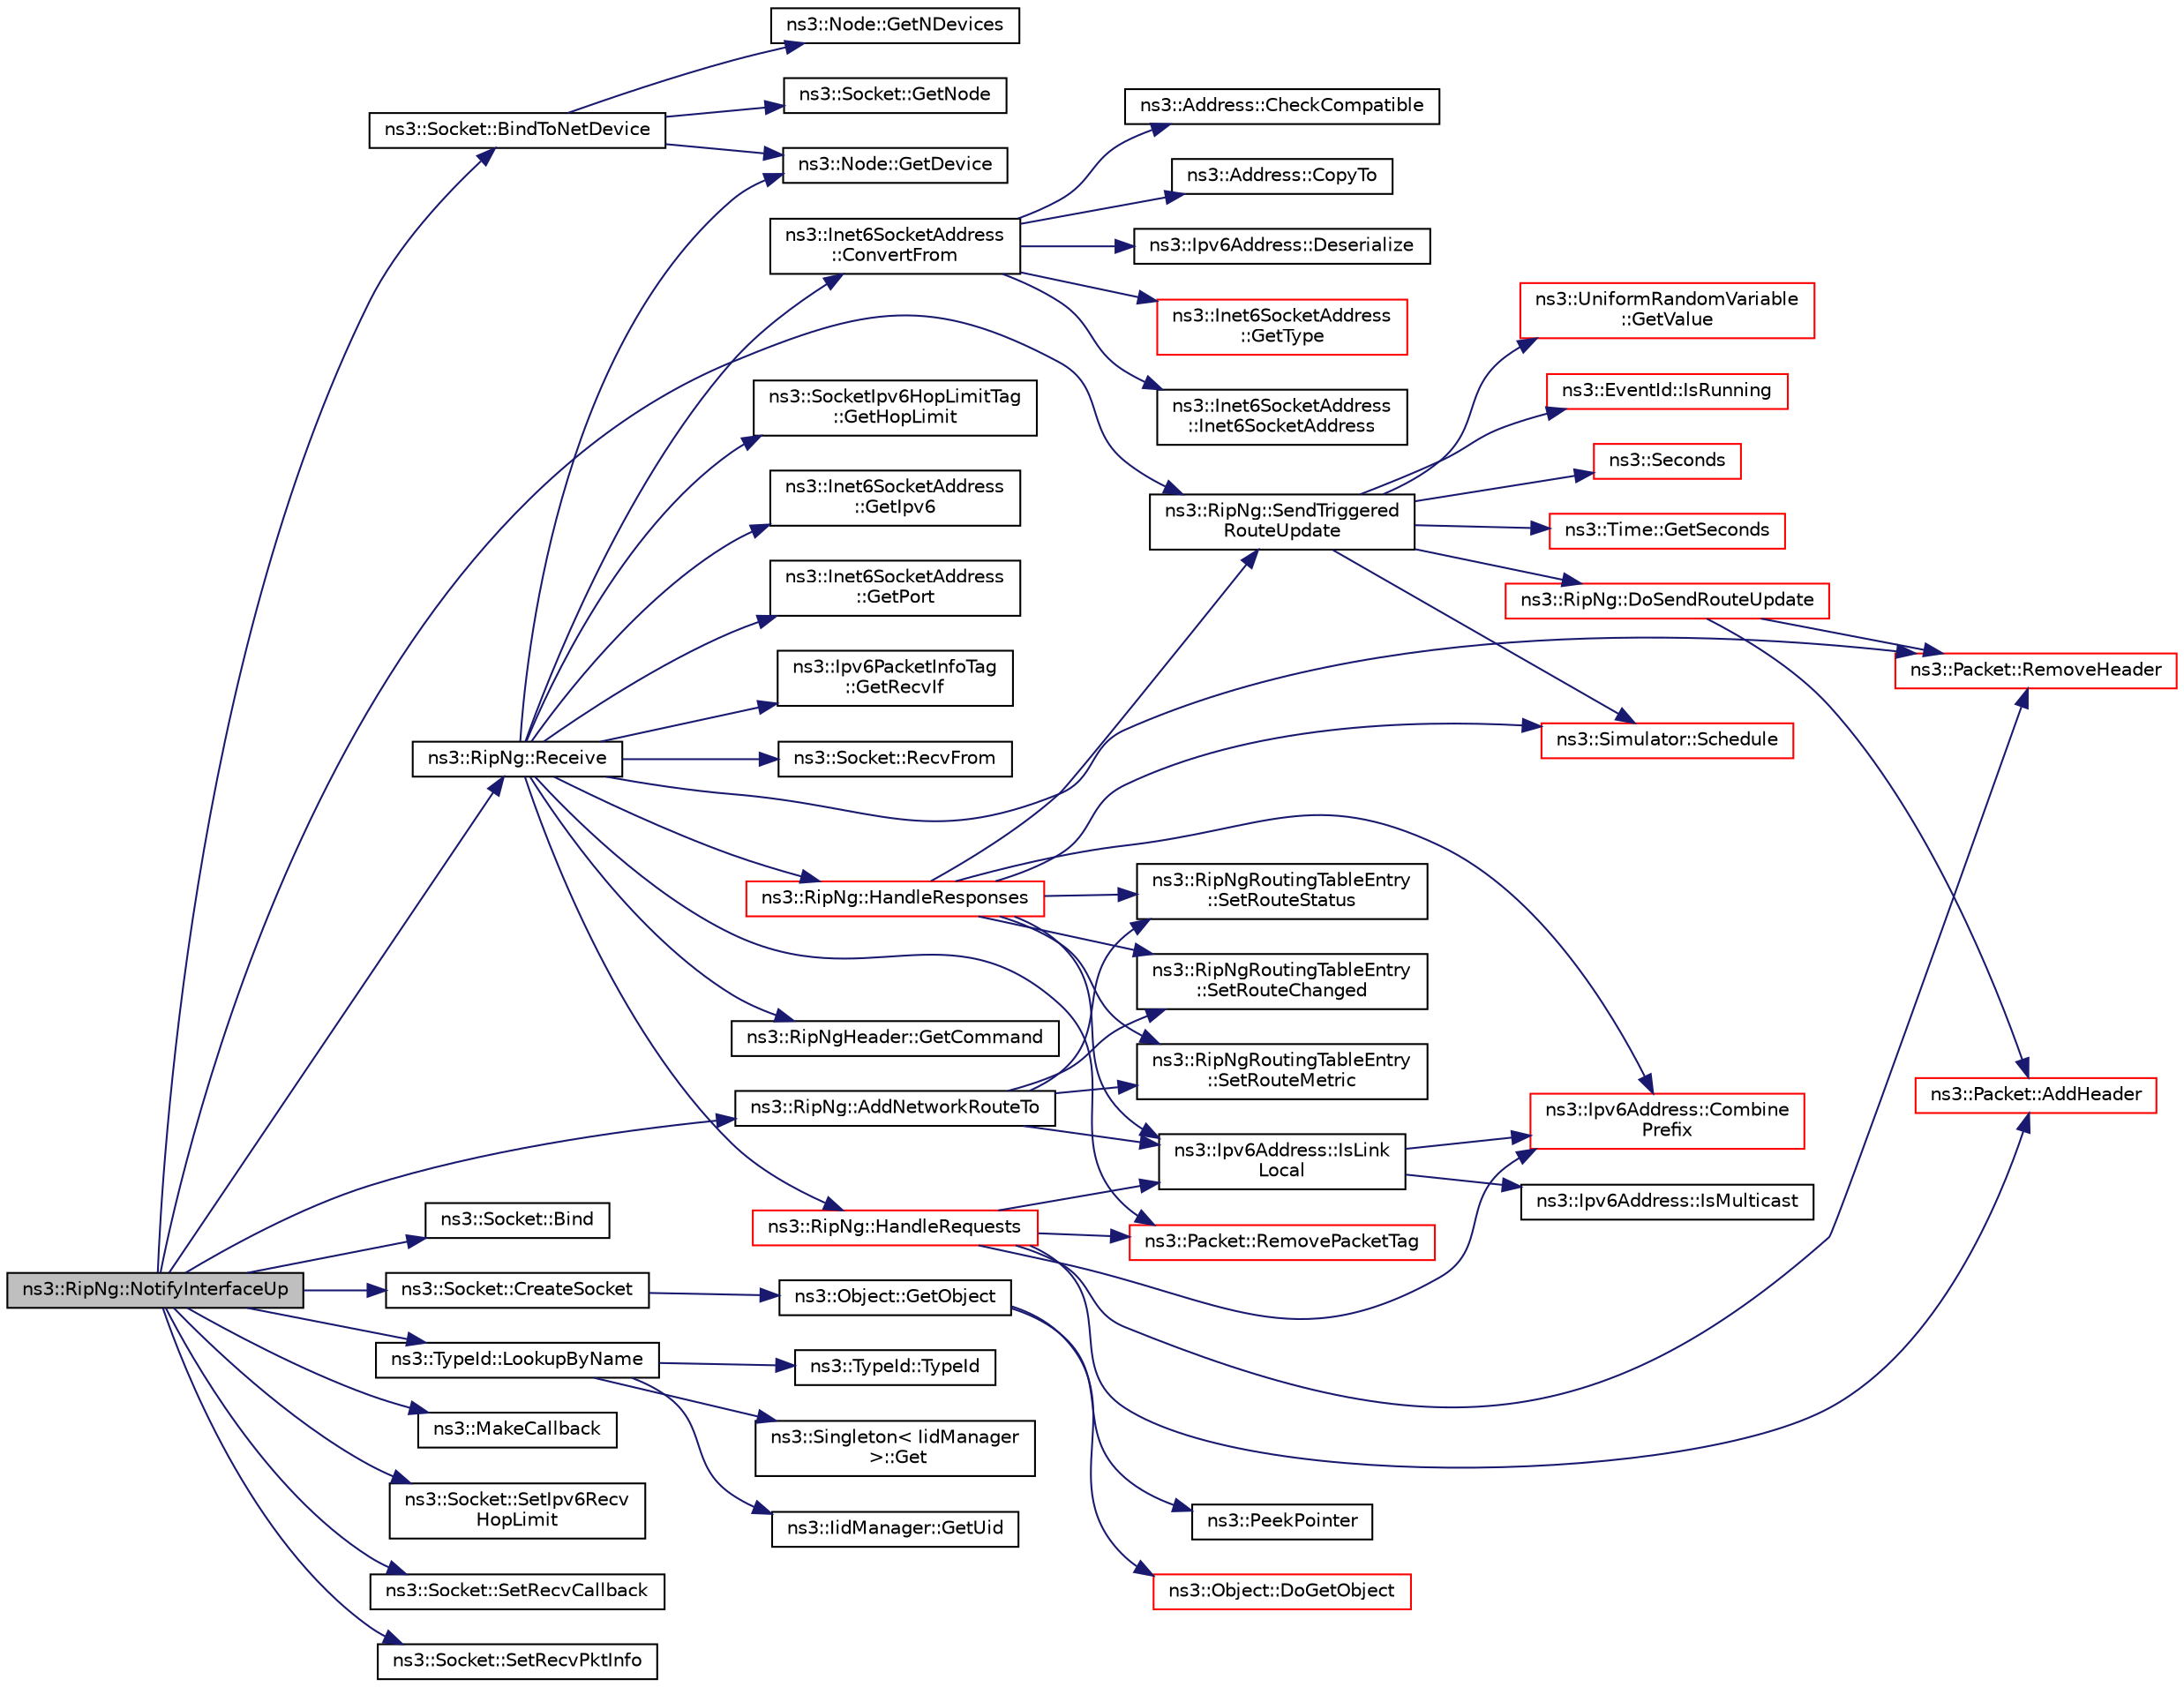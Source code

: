 digraph "ns3::RipNg::NotifyInterfaceUp"
{
 // LATEX_PDF_SIZE
  edge [fontname="Helvetica",fontsize="10",labelfontname="Helvetica",labelfontsize="10"];
  node [fontname="Helvetica",fontsize="10",shape=record];
  rankdir="LR";
  Node1 [label="ns3::RipNg::NotifyInterfaceUp",height=0.2,width=0.4,color="black", fillcolor="grey75", style="filled", fontcolor="black",tooltip="Notify when specified interface goes UP."];
  Node1 -> Node2 [color="midnightblue",fontsize="10",style="solid",fontname="Helvetica"];
  Node2 [label="ns3::RipNg::AddNetworkRouteTo",height=0.2,width=0.4,color="black", fillcolor="white", style="filled",URL="$classns3_1_1_rip_ng.html#a9d8c7bb0b6622946c347a88dabc06802",tooltip="Add route to network."];
  Node2 -> Node3 [color="midnightblue",fontsize="10",style="solid",fontname="Helvetica"];
  Node3 [label="ns3::Ipv6Address::IsLink\lLocal",height=0.2,width=0.4,color="black", fillcolor="white", style="filled",URL="$classns3_1_1_ipv6_address.html#a0b549807a9ad8389c7cc82b762b7c1f1",tooltip="If the IPv6 address is a link-local address (fe80::/64)."];
  Node3 -> Node4 [color="midnightblue",fontsize="10",style="solid",fontname="Helvetica"];
  Node4 [label="ns3::Ipv6Address::Combine\lPrefix",height=0.2,width=0.4,color="red", fillcolor="white", style="filled",URL="$classns3_1_1_ipv6_address.html#a3279a6dcdad36e8791f172daaa7be533",tooltip="Combine this address with a prefix."];
  Node3 -> Node7 [color="midnightblue",fontsize="10",style="solid",fontname="Helvetica"];
  Node7 [label="ns3::Ipv6Address::IsMulticast",height=0.2,width=0.4,color="black", fillcolor="white", style="filled",URL="$classns3_1_1_ipv6_address.html#a68f522d40b6db6d383848ea90bc47dd0",tooltip="If the IPv6 address is multicast (ff00::/8)."];
  Node2 -> Node8 [color="midnightblue",fontsize="10",style="solid",fontname="Helvetica"];
  Node8 [label="ns3::RipNgRoutingTableEntry\l::SetRouteChanged",height=0.2,width=0.4,color="black", fillcolor="white", style="filled",URL="$classns3_1_1_rip_ng_routing_table_entry.html#adc76e692e8dcf59a417c24cc18ccff09",tooltip="Set the route as changed."];
  Node2 -> Node9 [color="midnightblue",fontsize="10",style="solid",fontname="Helvetica"];
  Node9 [label="ns3::RipNgRoutingTableEntry\l::SetRouteMetric",height=0.2,width=0.4,color="black", fillcolor="white", style="filled",URL="$classns3_1_1_rip_ng_routing_table_entry.html#aa9cb450cdb14d6890ce3693ca0c15f88",tooltip="Set the route metric."];
  Node2 -> Node10 [color="midnightblue",fontsize="10",style="solid",fontname="Helvetica"];
  Node10 [label="ns3::RipNgRoutingTableEntry\l::SetRouteStatus",height=0.2,width=0.4,color="black", fillcolor="white", style="filled",URL="$classns3_1_1_rip_ng_routing_table_entry.html#affacfc33b16857b44b03ba9352fd214b",tooltip="Set the route status."];
  Node1 -> Node11 [color="midnightblue",fontsize="10",style="solid",fontname="Helvetica"];
  Node11 [label="ns3::Socket::Bind",height=0.2,width=0.4,color="black", fillcolor="white", style="filled",URL="$classns3_1_1_socket.html#ada93439a43de2028b5a8fc6621dad482",tooltip="Allocate a local endpoint for this socket."];
  Node1 -> Node12 [color="midnightblue",fontsize="10",style="solid",fontname="Helvetica"];
  Node12 [label="ns3::Socket::BindToNetDevice",height=0.2,width=0.4,color="black", fillcolor="white", style="filled",URL="$classns3_1_1_socket.html#a9952cd10a2c8c108846027108cc9e44e",tooltip="Bind a socket to specific device."];
  Node12 -> Node13 [color="midnightblue",fontsize="10",style="solid",fontname="Helvetica"];
  Node13 [label="ns3::Node::GetDevice",height=0.2,width=0.4,color="black", fillcolor="white", style="filled",URL="$classns3_1_1_node.html#ad5e10d46d12a255573c53d5db0fc043b",tooltip="Retrieve the index-th NetDevice associated to this node."];
  Node12 -> Node14 [color="midnightblue",fontsize="10",style="solid",fontname="Helvetica"];
  Node14 [label="ns3::Node::GetNDevices",height=0.2,width=0.4,color="black", fillcolor="white", style="filled",URL="$classns3_1_1_node.html#ab160c405a94d258f6fc5e4e3fd33cecd",tooltip=" "];
  Node12 -> Node15 [color="midnightblue",fontsize="10",style="solid",fontname="Helvetica"];
  Node15 [label="ns3::Socket::GetNode",height=0.2,width=0.4,color="black", fillcolor="white", style="filled",URL="$classns3_1_1_socket.html#aba642ad4301c1df47befc0aa9afa2e48",tooltip="Return the node this socket is associated with."];
  Node1 -> Node16 [color="midnightblue",fontsize="10",style="solid",fontname="Helvetica"];
  Node16 [label="ns3::Socket::CreateSocket",height=0.2,width=0.4,color="black", fillcolor="white", style="filled",URL="$classns3_1_1_socket.html#ad448a62bb50ad3dbac59c879a885a8d2",tooltip="This method wraps the creation of sockets that is performed on a given node by a SocketFactory specif..."];
  Node16 -> Node17 [color="midnightblue",fontsize="10",style="solid",fontname="Helvetica"];
  Node17 [label="ns3::Object::GetObject",height=0.2,width=0.4,color="black", fillcolor="white", style="filled",URL="$classns3_1_1_object.html#ad21f5401ff705cd29c37f931ea3afc18",tooltip="Get a pointer to the requested aggregated Object."];
  Node17 -> Node18 [color="midnightblue",fontsize="10",style="solid",fontname="Helvetica"];
  Node18 [label="ns3::Object::DoGetObject",height=0.2,width=0.4,color="red", fillcolor="white", style="filled",URL="$classns3_1_1_object.html#a7c009975f7c0994cb47a69f713745e0a",tooltip="Find an Object of TypeId tid in the aggregates of this Object."];
  Node17 -> Node32 [color="midnightblue",fontsize="10",style="solid",fontname="Helvetica"];
  Node32 [label="ns3::PeekPointer",height=0.2,width=0.4,color="black", fillcolor="white", style="filled",URL="$namespacens3.html#af2a7557fe9afdd98d8f6f8f6e412cf5a",tooltip=" "];
  Node1 -> Node33 [color="midnightblue",fontsize="10",style="solid",fontname="Helvetica"];
  Node33 [label="ns3::TypeId::LookupByName",height=0.2,width=0.4,color="black", fillcolor="white", style="filled",URL="$classns3_1_1_type_id.html#a119cf99c20931fdc294602cd360b180e",tooltip="Get a TypeId by name."];
  Node33 -> Node23 [color="midnightblue",fontsize="10",style="solid",fontname="Helvetica"];
  Node23 [label="ns3::TypeId::TypeId",height=0.2,width=0.4,color="black", fillcolor="white", style="filled",URL="$classns3_1_1_type_id.html#ab76e26690f1af4f1cffa6a72245e8928",tooltip="Default constructor."];
  Node33 -> Node24 [color="midnightblue",fontsize="10",style="solid",fontname="Helvetica"];
  Node24 [label="ns3::Singleton\< IidManager\l \>::Get",height=0.2,width=0.4,color="black", fillcolor="white", style="filled",URL="$classns3_1_1_singleton.html#a80a2cd3c25a27ea72add7a9f7a141ffa",tooltip="Get a pointer to the singleton instance."];
  Node33 -> Node34 [color="midnightblue",fontsize="10",style="solid",fontname="Helvetica"];
  Node34 [label="ns3::IidManager::GetUid",height=0.2,width=0.4,color="black", fillcolor="white", style="filled",URL="$classns3_1_1_iid_manager.html#a57d8582dc3a317229cb74902625c98a0",tooltip="Get a type id by name."];
  Node1 -> Node35 [color="midnightblue",fontsize="10",style="solid",fontname="Helvetica"];
  Node35 [label="ns3::MakeCallback",height=0.2,width=0.4,color="black", fillcolor="white", style="filled",URL="$namespacens3.html#af1dde3c04374147fca0cfe3b0766d664",tooltip="Build Callbacks for class method members which take varying numbers of arguments and potentially retu..."];
  Node1 -> Node36 [color="midnightblue",fontsize="10",style="solid",fontname="Helvetica"];
  Node36 [label="ns3::RipNg::Receive",height=0.2,width=0.4,color="black", fillcolor="white", style="filled",URL="$classns3_1_1_rip_ng.html#ae8891520b5ae87abed2e2a15d50ba4d8",tooltip="Receive RIPng packets."];
  Node36 -> Node37 [color="midnightblue",fontsize="10",style="solid",fontname="Helvetica"];
  Node37 [label="ns3::Inet6SocketAddress\l::ConvertFrom",height=0.2,width=0.4,color="black", fillcolor="white", style="filled",URL="$classns3_1_1_inet6_socket_address.html#a2177c66e1bcf17c85dcffb9d2a971f5a",tooltip="Convert the address to a InetSocketAddress."];
  Node37 -> Node38 [color="midnightblue",fontsize="10",style="solid",fontname="Helvetica"];
  Node38 [label="ns3::Inet6SocketAddress\l::Inet6SocketAddress",height=0.2,width=0.4,color="black", fillcolor="white", style="filled",URL="$classns3_1_1_inet6_socket_address.html#a33435953a9ae4930e4cb4d8fbe592709",tooltip="Constructor."];
  Node37 -> Node39 [color="midnightblue",fontsize="10",style="solid",fontname="Helvetica"];
  Node39 [label="ns3::Address::CheckCompatible",height=0.2,width=0.4,color="black", fillcolor="white", style="filled",URL="$classns3_1_1_address.html#ab6dee6b9894c5877a1ceb377b0abbb1d",tooltip=" "];
  Node37 -> Node40 [color="midnightblue",fontsize="10",style="solid",fontname="Helvetica"];
  Node40 [label="ns3::Address::CopyTo",height=0.2,width=0.4,color="black", fillcolor="white", style="filled",URL="$classns3_1_1_address.html#ad4134d0978220e8d2920c27dc13cb320",tooltip="Copy the address bytes into a buffer."];
  Node37 -> Node41 [color="midnightblue",fontsize="10",style="solid",fontname="Helvetica"];
  Node41 [label="ns3::Ipv6Address::Deserialize",height=0.2,width=0.4,color="black", fillcolor="white", style="filled",URL="$classns3_1_1_ipv6_address.html#a5c6a183643ab8f7371bd490ac22c4ffc",tooltip="Deserialize this address."];
  Node37 -> Node42 [color="midnightblue",fontsize="10",style="solid",fontname="Helvetica"];
  Node42 [label="ns3::Inet6SocketAddress\l::GetType",height=0.2,width=0.4,color="red", fillcolor="white", style="filled",URL="$classns3_1_1_inet6_socket_address.html#a92ecdd9962a0384fd374be86d6a18060",tooltip="Get the type."];
  Node36 -> Node44 [color="midnightblue",fontsize="10",style="solid",fontname="Helvetica"];
  Node44 [label="ns3::RipNgHeader::GetCommand",height=0.2,width=0.4,color="black", fillcolor="white", style="filled",URL="$classns3_1_1_rip_ng_header.html#a5600ed5eb2e95312990959c0e0d07681",tooltip="Get the command."];
  Node36 -> Node13 [color="midnightblue",fontsize="10",style="solid",fontname="Helvetica"];
  Node36 -> Node45 [color="midnightblue",fontsize="10",style="solid",fontname="Helvetica"];
  Node45 [label="ns3::SocketIpv6HopLimitTag\l::GetHopLimit",height=0.2,width=0.4,color="black", fillcolor="white", style="filled",URL="$classns3_1_1_socket_ipv6_hop_limit_tag.html#ab457863cc46feb7e9fed51bba27c8548",tooltip="Get the tag's Hop Limit."];
  Node36 -> Node46 [color="midnightblue",fontsize="10",style="solid",fontname="Helvetica"];
  Node46 [label="ns3::Inet6SocketAddress\l::GetIpv6",height=0.2,width=0.4,color="black", fillcolor="white", style="filled",URL="$classns3_1_1_inet6_socket_address.html#a5f0d6425ae43b8c72fc6eaa1645a0d68",tooltip="Get the IPv6 address."];
  Node36 -> Node47 [color="midnightblue",fontsize="10",style="solid",fontname="Helvetica"];
  Node47 [label="ns3::Inet6SocketAddress\l::GetPort",height=0.2,width=0.4,color="black", fillcolor="white", style="filled",URL="$classns3_1_1_inet6_socket_address.html#af5eaf7f789558618e9073452d5302cd9",tooltip="Get the port."];
  Node36 -> Node48 [color="midnightblue",fontsize="10",style="solid",fontname="Helvetica"];
  Node48 [label="ns3::Ipv6PacketInfoTag\l::GetRecvIf",height=0.2,width=0.4,color="black", fillcolor="white", style="filled",URL="$classns3_1_1_ipv6_packet_info_tag.html#ad1f4cf741cf0d19214d89f7521b70952",tooltip="Get the tag's receiving interface."];
  Node36 -> Node49 [color="midnightblue",fontsize="10",style="solid",fontname="Helvetica"];
  Node49 [label="ns3::RipNg::HandleRequests",height=0.2,width=0.4,color="red", fillcolor="white", style="filled",URL="$classns3_1_1_rip_ng.html#adb06ee7b823c0d7ae5b45b637c1ffd19",tooltip="Handle RIPng requests."];
  Node49 -> Node50 [color="midnightblue",fontsize="10",style="solid",fontname="Helvetica"];
  Node50 [label="ns3::Packet::AddHeader",height=0.2,width=0.4,color="red", fillcolor="white", style="filled",URL="$classns3_1_1_packet.html#a465108c595a0bc592095cbcab1832ed8",tooltip="Add header to this packet."];
  Node49 -> Node4 [color="midnightblue",fontsize="10",style="solid",fontname="Helvetica"];
  Node49 -> Node3 [color="midnightblue",fontsize="10",style="solid",fontname="Helvetica"];
  Node49 -> Node109 [color="midnightblue",fontsize="10",style="solid",fontname="Helvetica"];
  Node109 [label="ns3::Packet::RemoveHeader",height=0.2,width=0.4,color="red", fillcolor="white", style="filled",URL="$classns3_1_1_packet.html#a0961eccf975d75f902d40956c93ba63e",tooltip="Deserialize and remove the header from the internal buffer."];
  Node49 -> Node113 [color="midnightblue",fontsize="10",style="solid",fontname="Helvetica"];
  Node113 [label="ns3::Packet::RemovePacketTag",height=0.2,width=0.4,color="red", fillcolor="white", style="filled",URL="$classns3_1_1_packet.html#a078fe922d976a417ab25ba2f3c2fd667",tooltip="Remove a packet tag."];
  Node36 -> Node125 [color="midnightblue",fontsize="10",style="solid",fontname="Helvetica"];
  Node125 [label="ns3::RipNg::HandleResponses",height=0.2,width=0.4,color="red", fillcolor="white", style="filled",URL="$classns3_1_1_rip_ng.html#ade057ef030dc8cd6479949e35315ed7b",tooltip="Handle RIPng responses."];
  Node125 -> Node4 [color="midnightblue",fontsize="10",style="solid",fontname="Helvetica"];
  Node125 -> Node3 [color="midnightblue",fontsize="10",style="solid",fontname="Helvetica"];
  Node125 -> Node169 [color="midnightblue",fontsize="10",style="solid",fontname="Helvetica"];
  Node169 [label="ns3::Simulator::Schedule",height=0.2,width=0.4,color="red", fillcolor="white", style="filled",URL="$classns3_1_1_simulator.html#a3da7d28335c8ac0e3e86781f766df241",tooltip="Schedule an event to expire after delay."];
  Node125 -> Node181 [color="midnightblue",fontsize="10",style="solid",fontname="Helvetica"];
  Node181 [label="ns3::RipNg::SendTriggered\lRouteUpdate",height=0.2,width=0.4,color="black", fillcolor="white", style="filled",URL="$classns3_1_1_rip_ng.html#ad7a8e445116b3dd8cdd1d50366787c66",tooltip="Send Triggered Routing Updates on all interfaces."];
  Node181 -> Node182 [color="midnightblue",fontsize="10",style="solid",fontname="Helvetica"];
  Node182 [label="ns3::RipNg::DoSendRouteUpdate",height=0.2,width=0.4,color="red", fillcolor="white", style="filled",URL="$classns3_1_1_rip_ng.html#a110005349bf811e1b0f6af182298be15",tooltip="Send Routing Updates on all interfaces."];
  Node182 -> Node50 [color="midnightblue",fontsize="10",style="solid",fontname="Helvetica"];
  Node182 -> Node109 [color="midnightblue",fontsize="10",style="solid",fontname="Helvetica"];
  Node181 -> Node183 [color="midnightblue",fontsize="10",style="solid",fontname="Helvetica"];
  Node183 [label="ns3::Time::GetSeconds",height=0.2,width=0.4,color="red", fillcolor="white", style="filled",URL="$classns3_1_1_time.html#a27cb7c22324e0447740929b024dbeb66",tooltip="Get an approximation of the time stored in this instance in the indicated unit."];
  Node181 -> Node197 [color="midnightblue",fontsize="10",style="solid",fontname="Helvetica"];
  Node197 [label="ns3::UniformRandomVariable\l::GetValue",height=0.2,width=0.4,color="red", fillcolor="white", style="filled",URL="$classns3_1_1_uniform_random_variable.html#a03822d8c86ac51e9aa83bbc73041386b",tooltip="Get the next random value, as a double in the specified range ."];
  Node181 -> Node202 [color="midnightblue",fontsize="10",style="solid",fontname="Helvetica"];
  Node202 [label="ns3::EventId::IsRunning",height=0.2,width=0.4,color="red", fillcolor="white", style="filled",URL="$classns3_1_1_event_id.html#a8b41e6f8c54db6bede8a7dcaf917074a",tooltip="This method is syntactic sugar for !IsExpired()."];
  Node181 -> Node169 [color="midnightblue",fontsize="10",style="solid",fontname="Helvetica"];
  Node181 -> Node206 [color="midnightblue",fontsize="10",style="solid",fontname="Helvetica"];
  Node206 [label="ns3::Seconds",height=0.2,width=0.4,color="red", fillcolor="white", style="filled",URL="$group__timecivil.html#ga33c34b816f8ff6628e33d5c8e9713b9e",tooltip="Construct a Time in the indicated unit."];
  Node125 -> Node8 [color="midnightblue",fontsize="10",style="solid",fontname="Helvetica"];
  Node125 -> Node9 [color="midnightblue",fontsize="10",style="solid",fontname="Helvetica"];
  Node125 -> Node10 [color="midnightblue",fontsize="10",style="solid",fontname="Helvetica"];
  Node36 -> Node208 [color="midnightblue",fontsize="10",style="solid",fontname="Helvetica"];
  Node208 [label="ns3::Socket::RecvFrom",height=0.2,width=0.4,color="black", fillcolor="white", style="filled",URL="$classns3_1_1_socket.html#af22378d7af9a2745a9eada20210da215",tooltip="Read a single packet from the socket and retrieve the sender address."];
  Node36 -> Node109 [color="midnightblue",fontsize="10",style="solid",fontname="Helvetica"];
  Node36 -> Node113 [color="midnightblue",fontsize="10",style="solid",fontname="Helvetica"];
  Node1 -> Node181 [color="midnightblue",fontsize="10",style="solid",fontname="Helvetica"];
  Node1 -> Node209 [color="midnightblue",fontsize="10",style="solid",fontname="Helvetica"];
  Node209 [label="ns3::Socket::SetIpv6Recv\lHopLimit",height=0.2,width=0.4,color="black", fillcolor="white", style="filled",URL="$classns3_1_1_socket.html#ae3d66f7a02aa78a59846d0b6e116fca2",tooltip="Tells a socket to pass information about IPv6 Hop Limit up the stack."];
  Node1 -> Node210 [color="midnightblue",fontsize="10",style="solid",fontname="Helvetica"];
  Node210 [label="ns3::Socket::SetRecvCallback",height=0.2,width=0.4,color="black", fillcolor="white", style="filled",URL="$classns3_1_1_socket.html#a243f7835ef1a85f9270fd3577e3a40da",tooltip="Notify application when new data is available to be read."];
  Node1 -> Node211 [color="midnightblue",fontsize="10",style="solid",fontname="Helvetica"];
  Node211 [label="ns3::Socket::SetRecvPktInfo",height=0.2,width=0.4,color="black", fillcolor="white", style="filled",URL="$classns3_1_1_socket.html#a340563e2858d7375ab0aa160a9557fff",tooltip="Enable/Disable receive packet information to socket."];
}
